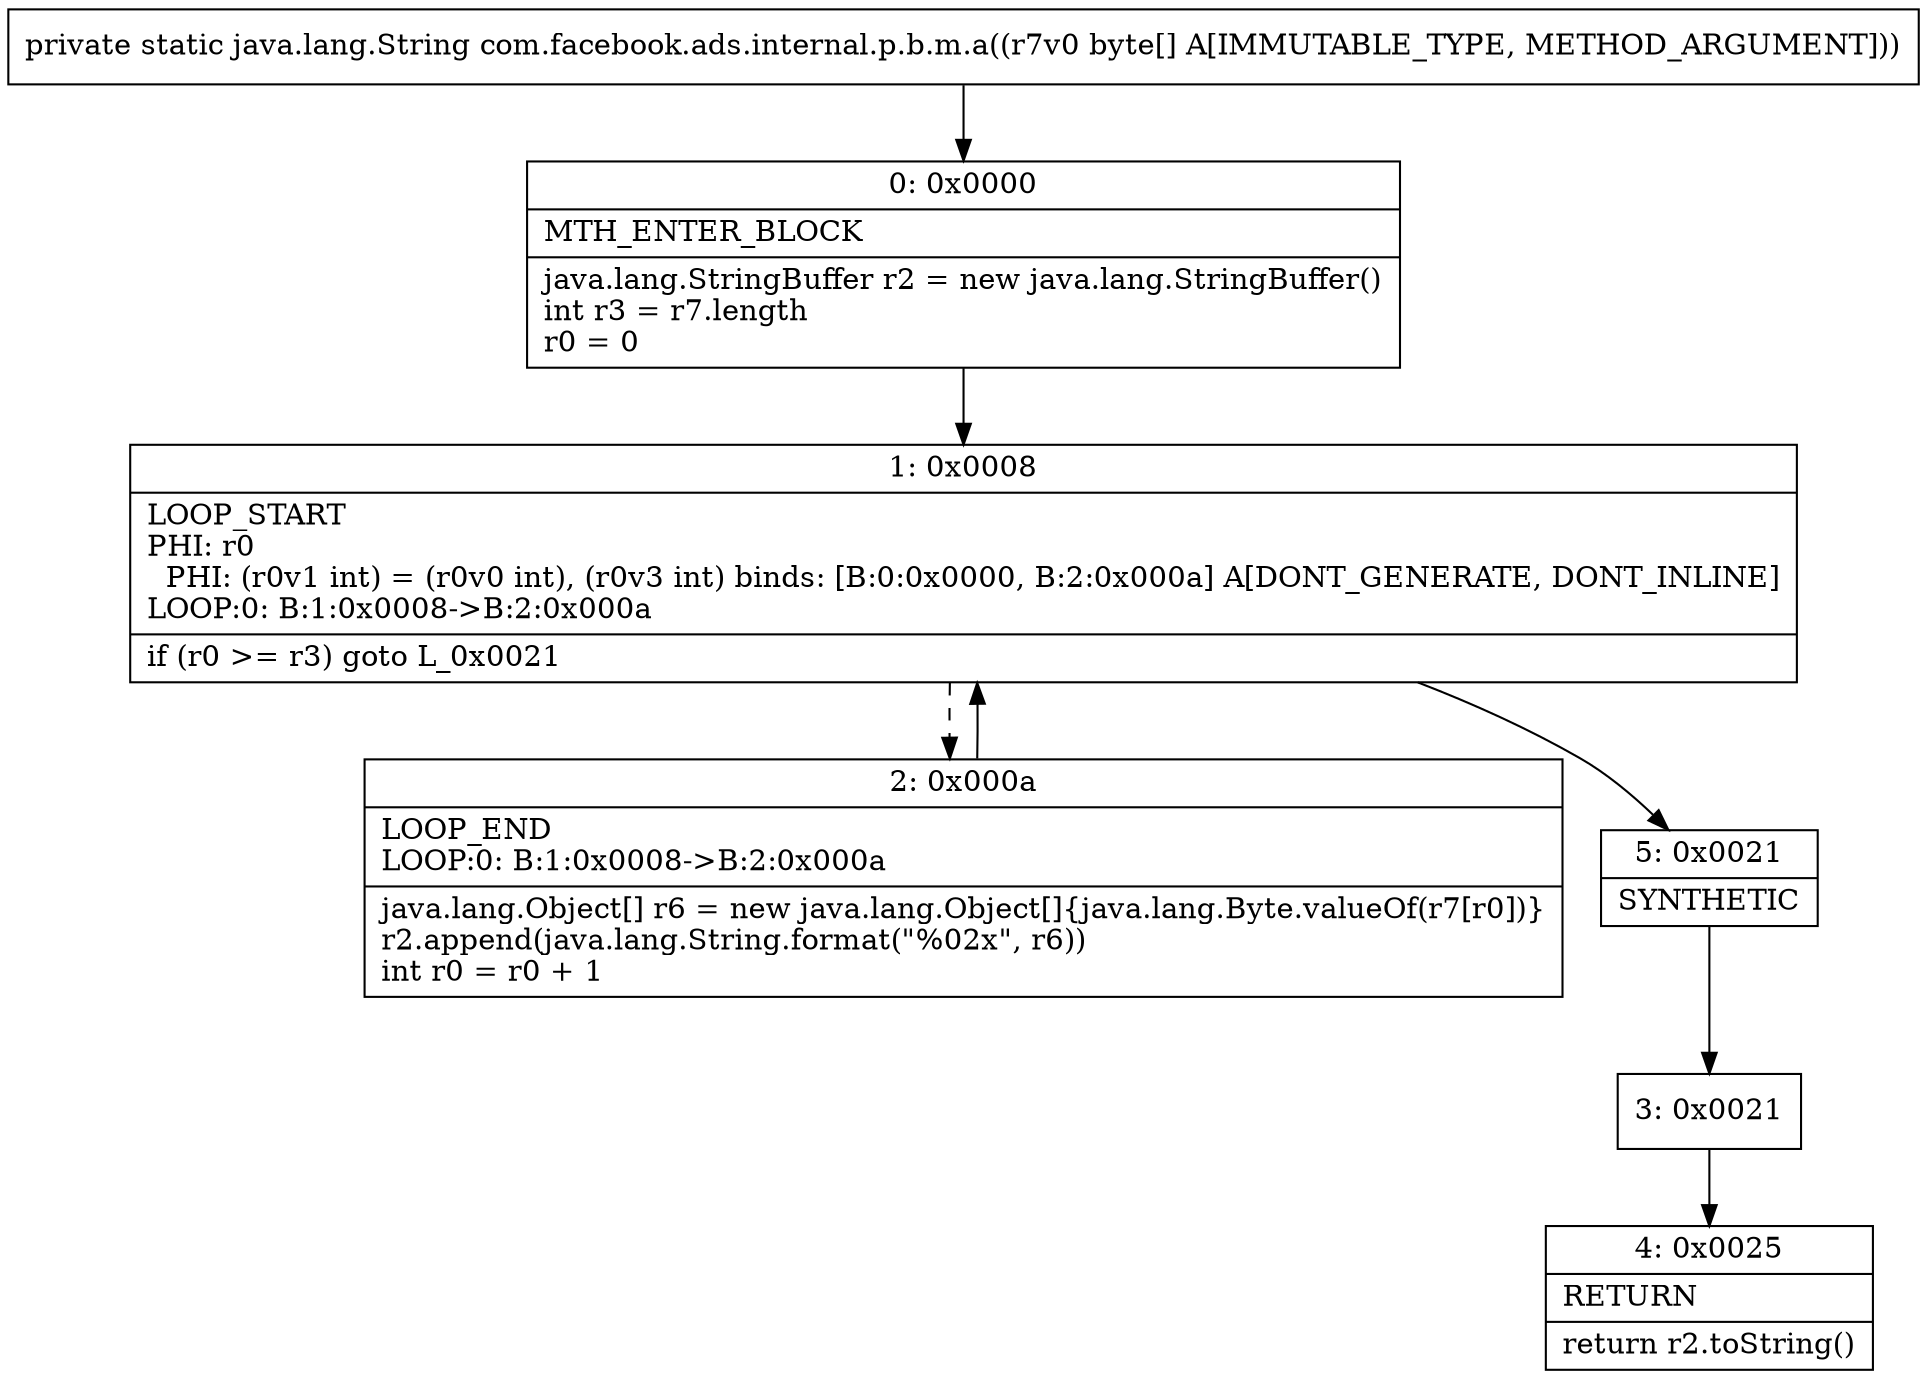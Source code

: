 digraph "CFG forcom.facebook.ads.internal.p.b.m.a([B)Ljava\/lang\/String;" {
Node_0 [shape=record,label="{0\:\ 0x0000|MTH_ENTER_BLOCK\l|java.lang.StringBuffer r2 = new java.lang.StringBuffer()\lint r3 = r7.length\lr0 = 0\l}"];
Node_1 [shape=record,label="{1\:\ 0x0008|LOOP_START\lPHI: r0 \l  PHI: (r0v1 int) = (r0v0 int), (r0v3 int) binds: [B:0:0x0000, B:2:0x000a] A[DONT_GENERATE, DONT_INLINE]\lLOOP:0: B:1:0x0008\-\>B:2:0x000a\l|if (r0 \>= r3) goto L_0x0021\l}"];
Node_2 [shape=record,label="{2\:\ 0x000a|LOOP_END\lLOOP:0: B:1:0x0008\-\>B:2:0x000a\l|java.lang.Object[] r6 = new java.lang.Object[]\{java.lang.Byte.valueOf(r7[r0])\}\lr2.append(java.lang.String.format(\"%02x\", r6))\lint r0 = r0 + 1\l}"];
Node_3 [shape=record,label="{3\:\ 0x0021}"];
Node_4 [shape=record,label="{4\:\ 0x0025|RETURN\l|return r2.toString()\l}"];
Node_5 [shape=record,label="{5\:\ 0x0021|SYNTHETIC\l}"];
MethodNode[shape=record,label="{private static java.lang.String com.facebook.ads.internal.p.b.m.a((r7v0 byte[] A[IMMUTABLE_TYPE, METHOD_ARGUMENT])) }"];
MethodNode -> Node_0;
Node_0 -> Node_1;
Node_1 -> Node_2[style=dashed];
Node_1 -> Node_5;
Node_2 -> Node_1;
Node_3 -> Node_4;
Node_5 -> Node_3;
}

